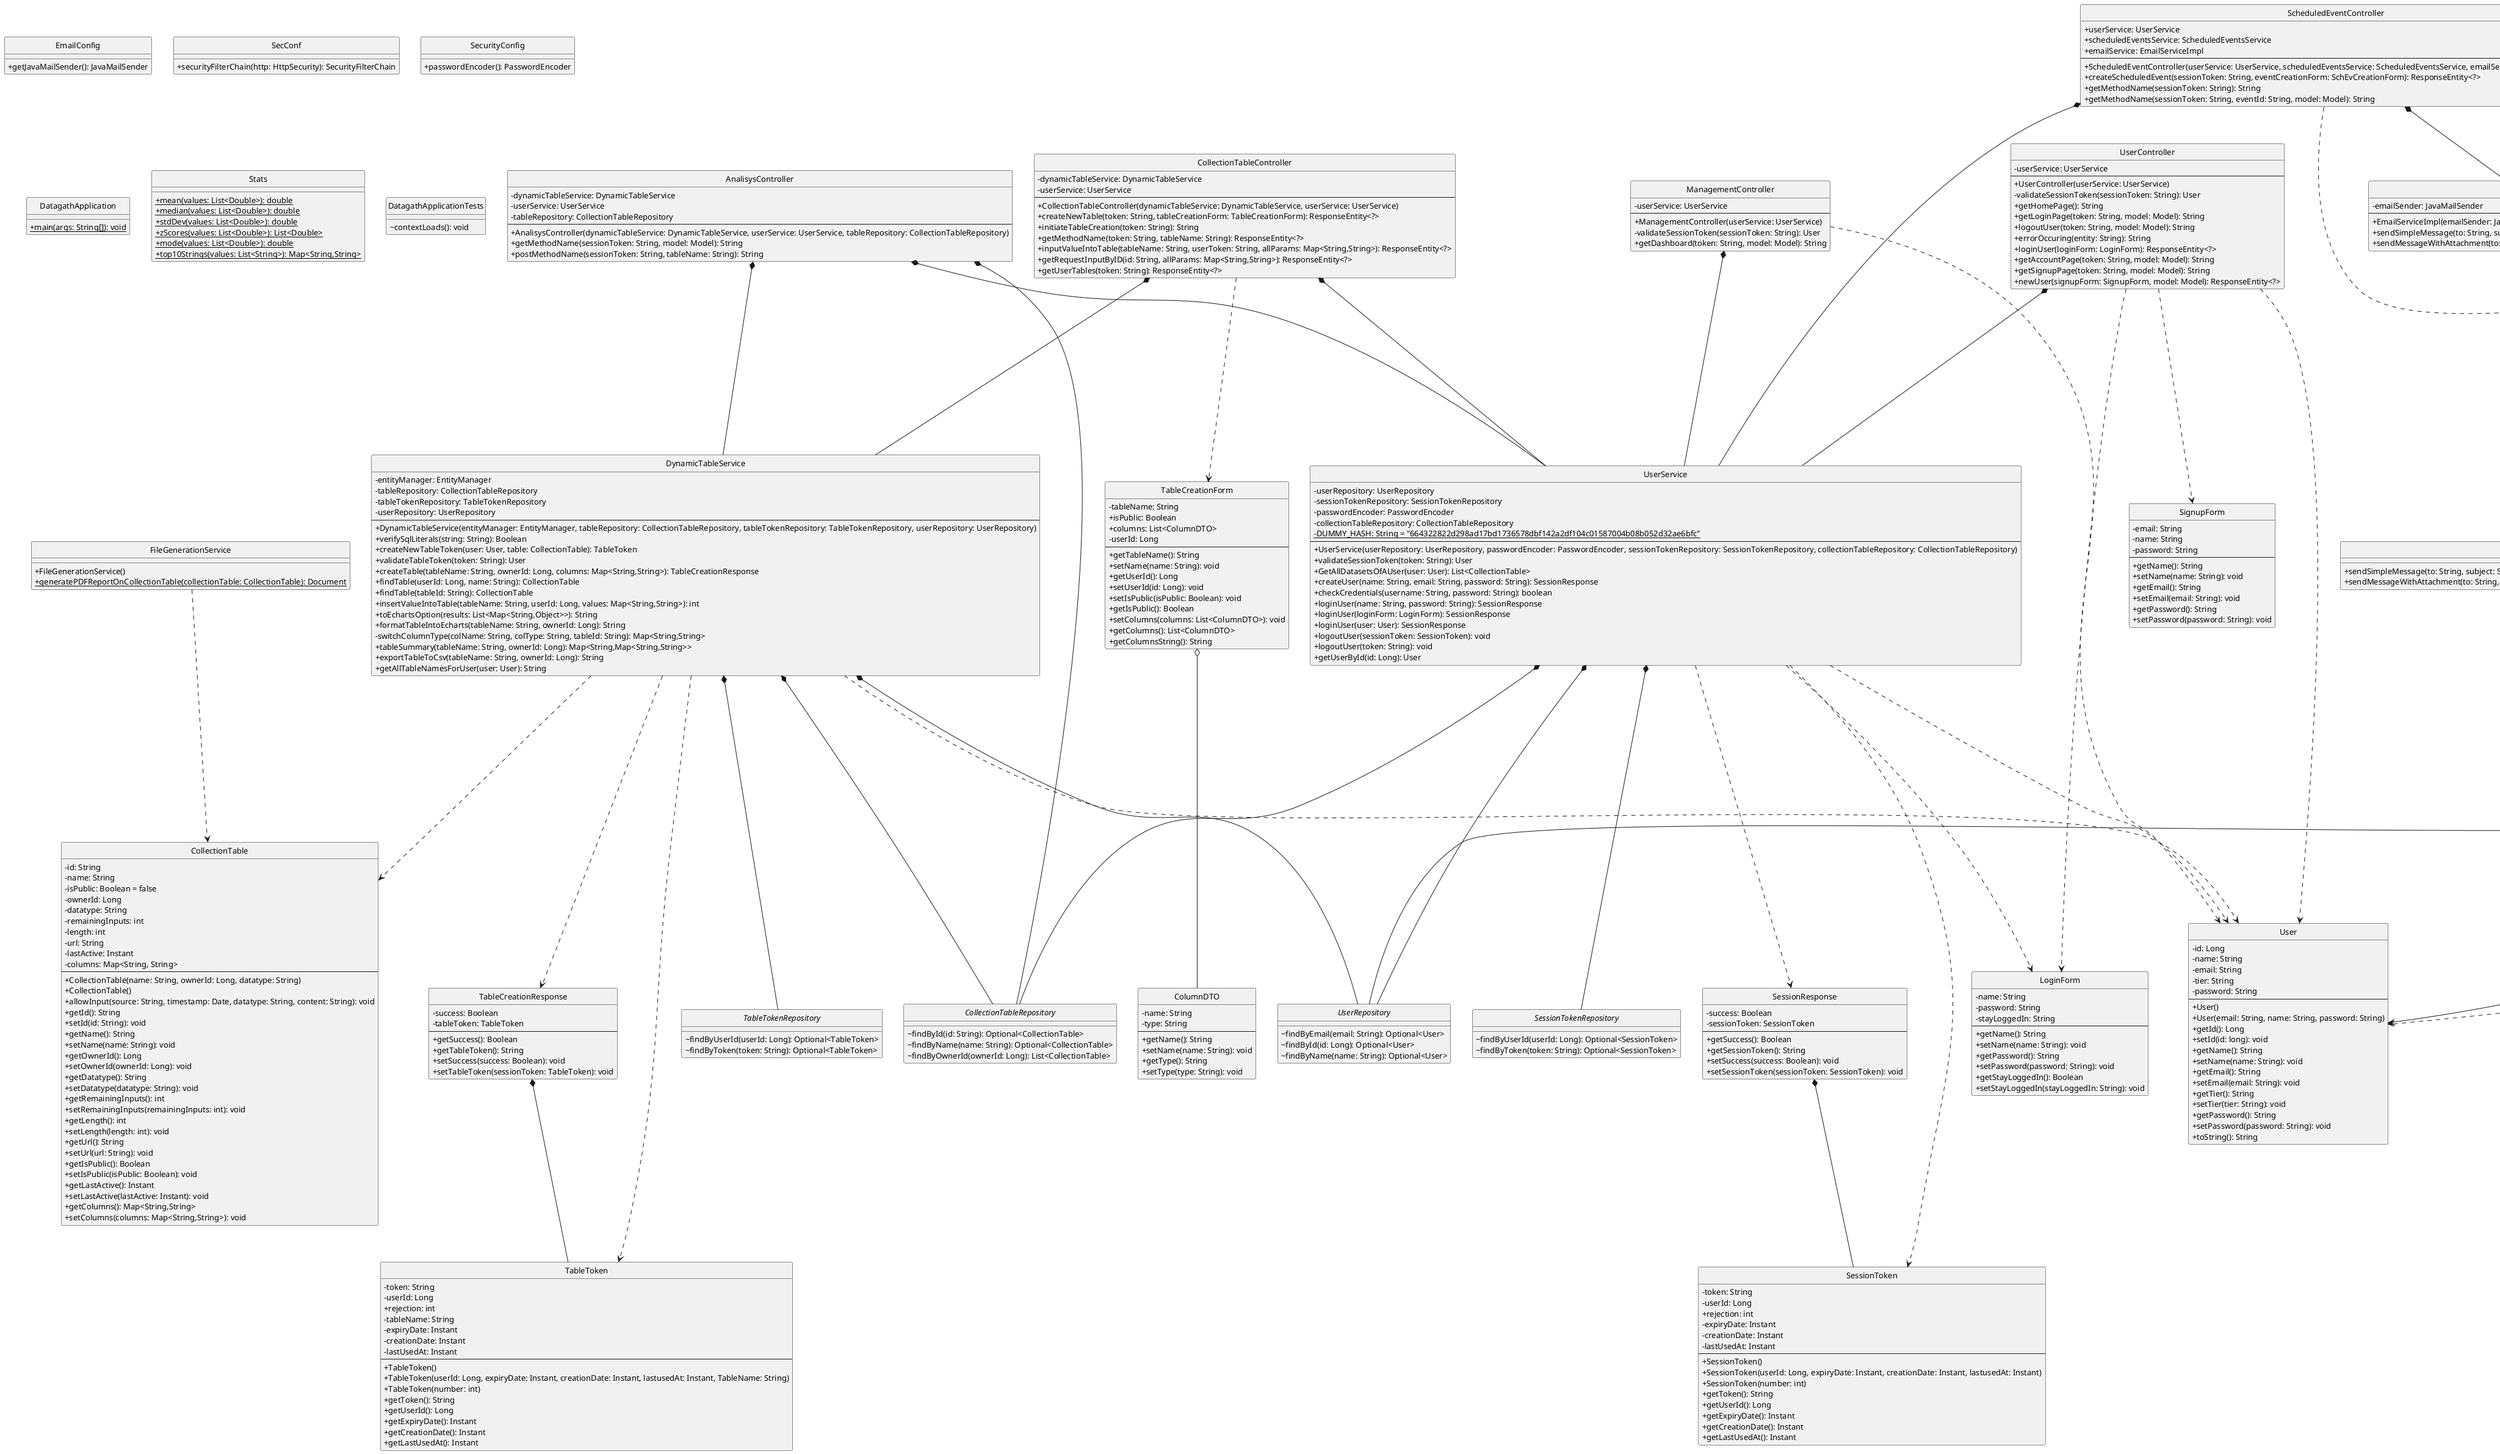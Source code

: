 ' Generated by UML Generator
' Encoded: rHjhS-EsyRj-1IUVg9vyO_jUhkRYncVPENNii-UaIwVJwMGe4fPGauH2WF8fQVpRYmSVM3meokVCf1-ICu7TnM9Vs5r0Fr0M5QpCqW6zn_awAg8iYDE8qZF62hme6Ph699_XNr5mE5ZX10KnBk8K3GOIAhZ88foUa_mEBuFV1a7mOedOtwDDTCs7PoXFK14Enm4S6VnUOyzGB70L9aLnMM2slSGfGyNvAi9vk69iFGu-yl_FgbbERMO30f9oKkTfpISUI95Sv36fEBg5Got-MHwbc6ufnsS5ILDKI1e7oJQFCXpFeqMAPgZOu1YDWuazA61BYee6valx8UQOWFsCreHYHehjE3WNYyGCatmEfmJqWM3VPYdioyqeyF4o2lfpCgmKUutOYYIVeWo5554g0Cazohb6kAtaor6GSLccu-1Q_3EiXwK62DsDBHaIy_LGIw9HZy7Z7wKbANVlMiyWVYdIk40HGv_GWyG9cKCSvmA4St19YcmSpCqXBg7FYAv9Jj55phZPl__RgQ2CSymmfmqGu090Fr2vRBTUFAkkI_PJb9PecZDIRSf4LZ8nL1-bwQs8FPGRJxH-NmshVqvzot6cFwDVIaJPL2pyOJkTX3ZvTg92JP9vQadCHcaiyphAeoNAKCvCeznfQ2xKiCjo3ZOy8YHSlpFDaPnUDLIurSuc4LqjI5GafehTZji6rNY5aZ95oSN6tj-BZlsze02JDc0pvxZ0G9ayA2gu2-rhcgtJHcO-ba9_mDkFbr7GpOdcmP209xeXoITmPuvtiUdZphjZRuStTx0pJNgRW93ateODaVuGa_v8CdJBlISq9N15bZYNCwpd8PMI9Icbz_T6GKL1YfjOf1pvCaHIPqwLf88RILh-fVH_LV_PeVUpE2PbplRQ24URuMLUhlV2oj63P91ArCf2cxyjn8vGE8bOj8pOwcozJd4ihLj5Yjzujibm_7kGYUGkAfQqPk1V_-OaDmGduAWlitmolr76bcjdY4oajclmVL3jNDeys1Yj1dDuXCdL5CwSqx9mvA2-YiLXepytXtNQgOzn0MmvsX8bq_ovkAzpMGklcJ0vWVWpZIT1umCXAOhoYWYOTR5lYSKAQqeyCk9yCcGaGeA8GbT4VSS5hpRah0wL81eNU2tewSEHJCu-a6HhZm95y7_FagJWmGJeWbSZZk7ApZM2QtoFm1BhWcHh1ZZa9i-5fGzjC2r5uYx5C3UiDIuf8vceFLnMS56Bob9fEsE94ohrYnIimAz4Ax2hGLte4Eky4R-riZPbAmbIcRJgiiZeSmwrGa9dZO8jEjgKRGOkAXuA8JGNmxDQmx6TIvjp69ZXOgsfMOJqEOT9Ga8o-bear2WmN4C4qeHj4QXXQE262AIfsxjNmz0H32jGBc5RG3Lkk0n4_ibq7ekC3U5rECF66zUpRRoTiXsqEyxLnw6ATRICOwd3DfOUD1bN7UjgRvyfO2Fqrc70Sk8Qt5n3soLjSS6gzXPKVhMRUICHqxvwxGGaTPO3zDfGLrweVTbRR5AOwXWIURmUTFiSszzoFCl2mGxaSXGmyrodUhDrgrsW962LvB9sfxVbWcThG7EnJC6uHgumPU-RXEpKTNBN8fhNrFULKzU9XUtJYazEAvv3Ytb8kO6paXkr9HhwDcf4ZWfww1A81c2Te6wDxFOwgQdAoEVDtxqyhWL_ehzf1A2tjHEkb5tlcAcDuQJBsopL1Ty7Tr5APH597d9ePEBCC1F_GZXHpZza5uXl1-TCZASeNx9LyraMmEivlp83s71QqvpdjGggCGIjOrHXdVeQWy2cHm5WUXIOB0zT5EHWbARaGMuYfAGiOeqcmndYF6RhiIYka4rr5CIypkQXtkrRKpkCL5xbWdwAzzweNHlkMuy2cTXf0dCTyCs49K60_ncgNv1H6XSqp4cNhK1oLz9g89LgJ3Ce8t8LTdmNOvh9zGr8VKFQLME-WaPhm9BTTivXvTwGPlT8VK7IsKsrSYEj9IO3mQCqWgPvyuXRltuqeiAZimnyT9U1ZrR1z-Wk31rzG-LunXXqPvkLoiNLJeQw_OTQRwgs_b07_cOt-rCMQ7kNLa-ft-mgi8bhMi1nv0fciYkFhYeJqbjZZgJcHO7-WwfDLCS8-hh6nLO4ONXkL6UwDI4yaAi-EMDWMDaYo8gj4PsPKU1OM1YdOzbH81OjuQ8s-RpC5i8mSJKfaWOxNt0cPYAhRTWn0f0qqfOhU_QgaOW-1rEaRzEHAy5zLiNfoPNn_QnA6mLpw-xDMEzFgaMnMfl-rUcRcVnPjHZ3OYyzQZ7PgHusVm52em16SAjEsX4yKl8S2T4JoxuvLiS8R4MBGLqspzW0PiHLhd1pGiLT52F_gm1rgD_XFFcmDPF96tbcHEbx0_kqHN69hmUQBwEi2pA81dPYtFEvTwBERE75pP7TS0K9c7inxuebHruKU51vbu0RqCAtctjtWxUbhX7GU541m-JVWmKuQWFHa_XfqVjpe-C0NiHQRYxSJjTG58YxDMD0TPglWctlm-oN8LKlIjwTgUj_RcyN-kV-ZuMOGnbZfuhgOrI7W-9h0gs3zx2BxNtU5LMmlLXMpqRy3CkWla45ljlEVaclCBUAAAKXDRDWlRi5dj-qnxSYNJ5diJyqMZ4lwejhZGhpt5Uh5RqFOupEGNUzvMmbYKM4VQebO2vY6AknBOWfcPictU2OBrZqVE_Jih4HyBvDLJKt8nVnAYeOLHx5otPQfgnkpscODmkH-vsUWeFlZXHPfFfNWg-Ar4w13y7Tu0DcyKfLll9oWIi3ulA1EMZ0s39pLzGIRbPcMLHi-p2bKR49IeeyooH5tR0xfvkzjYehh3Hj4arwIGgPKu4pq9KPw2zYwYUSUJB3sJf5r_pCK8yFMXPeARMbIGnzPSxgC4yg_7zWjZfZB8fNudLKVsgZ825ncSb-sAJwowe7pHSzsls0UgXgFLojWwA96NOW3V__17E9K_GZulOYOmlGi7DA9UBDuuwbcaUtaqiHdmjsavlzpXX-ku9ipLtBrYV4U0vxhze15B3Lyz6OaqBOuvrNixSqpNukgc0BBrn70Rn6vNM7UJdQ-bn3JwYq3jvXJLZJPUTzC42szTg9xkdK0R4UK5_6FFOdqoeJeVSrG26EAkrpZzp3pLhu5Av4UFRpr2kvG5zHN3AaUeJoMjLSJrED3cocb8twnDFxssYRaYYvaF1squnRbVpkVCXQ4rG7iZZpQhxSV5Ql_rJ7pKaHmeDaoMYMnjql6dijPT-YmqO2iCdTjaETPTBOKpxfRORgrm3spmFKpP0xYzsHbJUkFlboVVtFdp-UpJxMoWs-3xvx-_Rrg-FZa-FZvFYl9r5oz6x1_tlrzisxasHnT_JwE3fExeuENyU7HszEtXqUlbuSdYmEtnmdhuuZz7Pn5ty7MYArYtGBgMs9-3OiGiS-GfJfqDxY6UhfC-XD-XBe7sMkKhqWeJTtPtQcucu4D1Oi4M1_o6WUENebnZC9IMs5udjkjeaeXaIb8PZOqNSQ1uks-cXVXEx4SYo_yprf9mvCxPoGzKlOtIyjEbxEsXVyPYoKYctF8kugr7mgokKLraM3LEw4b4Ad73kHVndW2TuBWR9aWZPx8FmwYma_KNqO-YVaJ3mhwhyC8-kZGoL6OwqsTZeAZAv7k7D4A_4-ojlYh-oA7ptoyg_E2Hm_V_hBmO7p9pGUKFqTk0V47o_zF-_nST6DeJFZXtpvyjH-ApDm_g339Ee44lIaONj_Ds6IwGJq_5QY4yTAWRtGWbdhs1uOp_rDVetfPiEEyIOekIRRnra3yocQtBd-pin-pKIKBQatE0Ftsnf1HklN6FVI1mTEJUczuMPlhYvUjpNxC9mjEH-maT-um3fP59DcyyO7fmcg4yHArwnI-kNB_vu28nouYqeNT-uwhuTL0rX_WTA1P0ZR0rcvZ9uXTqCQpjKNk16ldWGxs3IdFOck2UOtN1qI-3PWrSWRp7de-0vCPMW_y1grpDB_0G
' URL: http://www.plantuml.com/plantuml/uml/rHjhS-EsyRj-1IUVg9vyO_jUhkRYncVPENNii-UaIwVJwMGe4fPGauH2WF8fQVpRYmSVM3meokVCf1-ICu7TnM9Vs5r0Fr0M5QpCqW6zn_awAg8iYDE8qZF62hme6Ph699_XNr5mE5ZX10KnBk8K3GOIAhZ88foUa_mEBuFV1a7mOedOtwDDTCs7PoXFK14Enm4S6VnUOyzGB70L9aLnMM2slSGfGyNvAi9vk69iFGu-yl_FgbbERMO30f9oKkTfpISUI95Sv36fEBg5Got-MHwbc6ufnsS5ILDKI1e7oJQFCXpFeqMAPgZOu1YDWuazA61BYee6valx8UQOWFsCreHYHehjE3WNYyGCatmEfmJqWM3VPYdioyqeyF4o2lfpCgmKUutOYYIVeWo5554g0Cazohb6kAtaor6GSLccu-1Q_3EiXwK62DsDBHaIy_LGIw9HZy7Z7wKbANVlMiyWVYdIk40HGv_GWyG9cKCSvmA4St19YcmSpCqXBg7FYAv9Jj55phZPl__RgQ2CSymmfmqGu090Fr2vRBTUFAkkI_PJb9PecZDIRSf4LZ8nL1-bwQs8FPGRJxH-NmshVqvzot6cFwDVIaJPL2pyOJkTX3ZvTg92JP9vQadCHcaiyphAeoNAKCvCeznfQ2xKiCjo3ZOy8YHSlpFDaPnUDLIurSuc4LqjI5GafehTZji6rNY5aZ95oSN6tj-BZlsze02JDc0pvxZ0G9ayA2gu2-rhcgtJHcO-ba9_mDkFbr7GpOdcmP209xeXoITmPuvtiUdZphjZRuStTx0pJNgRW93ateODaVuGa_v8CdJBlISq9N15bZYNCwpd8PMI9Icbz_T6GKL1YfjOf1pvCaHIPqwLf88RILh-fVH_LV_PeVUpE2PbplRQ24URuMLUhlV2oj63P91ArCf2cxyjn8vGE8bOj8pOwcozJd4ihLj5Yjzujibm_7kGYUGkAfQqPk1V_-OaDmGduAWlitmolr76bcjdY4oajclmVL3jNDeys1Yj1dDuXCdL5CwSqx9mvA2-YiLXepytXtNQgOzn0MmvsX8bq_ovkAzpMGklcJ0vWVWpZIT1umCXAOhoYWYOTR5lYSKAQqeyCk9yCcGaGeA8GbT4VSS5hpRah0wL81eNU2tewSEHJCu-a6HhZm95y7_FagJWmGJeWbSZZk7ApZM2QtoFm1BhWcHh1ZZa9i-5fGzjC2r5uYx5C3UiDIuf8vceFLnMS56Bob9fEsE94ohrYnIimAz4Ax2hGLte4Eky4R-riZPbAmbIcRJgiiZeSmwrGa9dZO8jEjgKRGOkAXuA8JGNmxDQmx6TIvjp69ZXOgsfMOJqEOT9Ga8o-bear2WmN4C4qeHj4QXXQE262AIfsxjNmz0H32jGBc5RG3Lkk0n4_ibq7ekC3U5rECF66zUpRRoTiXsqEyxLnw6ATRICOwd3DfOUD1bN7UjgRvyfO2Fqrc70Sk8Qt5n3soLjSS6gzXPKVhMRUICHqxvwxGGaTPO3zDfGLrweVTbRR5AOwXWIURmUTFiSszzoFCl2mGxaSXGmyrodUhDrgrsW962LvB9sfxVbWcThG7EnJC6uHgumPU-RXEpKTNBN8fhNrFULKzU9XUtJYazEAvv3Ytb8kO6paXkr9HhwDcf4ZWfww1A81c2Te6wDxFOwgQdAoEVDtxqyhWL_ehzf1A2tjHEkb5tlcAcDuQJBsopL1Ty7Tr5APH597d9ePEBCC1F_GZXHpZza5uXl1-TCZASeNx9LyraMmEivlp83s71QqvpdjGggCGIjOrHXdVeQWy2cHm5WUXIOB0zT5EHWbARaGMuYfAGiOeqcmndYF6RhiIYka4rr5CIypkQXtkrRKpkCL5xbWdwAzzweNHlkMuy2cTXf0dCTyCs49K60_ncgNv1H6XSqp4cNhK1oLz9g89LgJ3Ce8t8LTdmNOvh9zGr8VKFQLME-WaPhm9BTTivXvTwGPlT8VK7IsKsrSYEj9IO3mQCqWgPvyuXRltuqeiAZimnyT9U1ZrR1z-Wk31rzG-LunXXqPvkLoiNLJeQw_OTQRwgs_b07_cOt-rCMQ7kNLa-ft-mgi8bhMi1nv0fciYkFhYeJqbjZZgJcHO7-WwfDLCS8-hh6nLO4ONXkL6UwDI4yaAi-EMDWMDaYo8gj4PsPKU1OM1YdOzbH81OjuQ8s-RpC5i8mSJKfaWOxNt0cPYAhRTWn0f0qqfOhU_QgaOW-1rEaRzEHAy5zLiNfoPNn_QnA6mLpw-xDMEzFgaMnMfl-rUcRcVnPjHZ3OYyzQZ7PgHusVm52em16SAjEsX4yKl8S2T4JoxuvLiS8R4MBGLqspzW0PiHLhd1pGiLT52F_gm1rgD_XFFcmDPF96tbcHEbx0_kqHN69hmUQBwEi2pA81dPYtFEvTwBERE75pP7TS0K9c7inxuebHruKU51vbu0RqCAtctjtWxUbhX7GU541m-JVWmKuQWFHa_XfqVjpe-C0NiHQRYxSJjTG58YxDMD0TPglWctlm-oN8LKlIjwTgUj_RcyN-kV-ZuMOGnbZfuhgOrI7W-9h0gs3zx2BxNtU5LMmlLXMpqRy3CkWla45ljlEVaclCBUAAAKXDRDWlRi5dj-qnxSYNJ5diJyqMZ4lwejhZGhpt5Uh5RqFOupEGNUzvMmbYKM4VQebO2vY6AknBOWfcPictU2OBrZqVE_Jih4HyBvDLJKt8nVnAYeOLHx5otPQfgnkpscODmkH-vsUWeFlZXHPfFfNWg-Ar4w13y7Tu0DcyKfLll9oWIi3ulA1EMZ0s39pLzGIRbPcMLHi-p2bKR49IeeyooH5tR0xfvkzjYehh3Hj4arwIGgPKu4pq9KPw2zYwYUSUJB3sJf5r_pCK8yFMXPeARMbIGnzPSxgC4yg_7zWjZfZB8fNudLKVsgZ825ncSb-sAJwowe7pHSzsls0UgXgFLojWwA96NOW3V__17E9K_GZulOYOmlGi7DA9UBDuuwbcaUtaqiHdmjsavlzpXX-ku9ipLtBrYV4U0vxhze15B3Lyz6OaqBOuvrNixSqpNukgc0BBrn70Rn6vNM7UJdQ-bn3JwYq3jvXJLZJPUTzC42szTg9xkdK0R4UK5_6FFOdqoeJeVSrG26EAkrpZzp3pLhu5Av4UFRpr2kvG5zHN3AaUeJoMjLSJrED3cocb8twnDFxssYRaYYvaF1squnRbVpkVCXQ4rG7iZZpQhxSV5Ql_rJ7pKaHmeDaoMYMnjql6dijPT-YmqO2iCdTjaETPTBOKpxfRORgrm3spmFKpP0xYzsHbJUkFlboVVtFdp-UpJxMoWs-3xvx-_Rrg-FZa-FZvFYl9r5oz6x1_tlrzisxasHnT_JwE3fExeuENyU7HszEtXqUlbuSdYmEtnmdhuuZz7Pn5ty7MYArYtGBgMs9-3OiGiS-GfJfqDxY6UhfC-XD-XBe7sMkKhqWeJTtPtQcucu4D1Oi4M1_o6WUENebnZC9IMs5udjkjeaeXaIb8PZOqNSQ1uks-cXVXEx4SYo_yprf9mvCxPoGzKlOtIyjEbxEsXVyPYoKYctF8kugr7mgokKLraM3LEw4b4Ad73kHVndW2TuBWR9aWZPx8FmwYma_KNqO-YVaJ3mhwhyC8-kZGoL6OwqsTZeAZAv7k7D4A_4-ojlYh-oA7ptoyg_E2Hm_V_hBmO7p9pGUKFqTk0V47o_zF-_nST6DeJFZXtpvyjH-ApDm_g339Ee44lIaONj_Ds6IwGJq_5QY4yTAWRtGWbdhs1uOp_rDVetfPiEEyIOekIRRnra3yocQtBd-pin-pKIKBQatE0Ftsnf1HklN6FVI1mTEJUczuMPlhYvUjpNxC9mjEH-maT-um3fP59DcyyO7fmcg4yHArwnI-kNB_vu28nouYqeNT-uwhuTL0rX_WTA1P0ZR0rcvZ9uXTqCQpjKNk16ldWGxs3IdFOck2UOtN1qI-3PWrSWRp7de-0vCPMW_y1grpDB_0G
' Generated on: 2025-09-06T00:00:37.850332500

@startuml
!pragma layout svg
skinparam classFontSize 15
skinparam classAttributeIconSize 0
skinparam classAttributeFontSize 13
hide circle

class EmailConfig {
  +getJavaMailSender(): JavaMailSender
}

class SecConf {
  +securityFilterChain(http: HttpSecurity): SecurityFilterChain
}

class SecurityConfig {
  +passwordEncoder(): PasswordEncoder
}

class AnalisysController {
  -dynamicTableService: DynamicTableService
  -userService: UserService
  -tableRepository: CollectionTableRepository
  --
  +AnalisysController(dynamicTableService: DynamicTableService, userService: UserService, tableRepository: CollectionTableRepository)
  +getMethodName(sessionToken: String, model: Model): String
  +postMethodName(sessionToken: String, tableName: String): String
}

class CollectionTableController {
  -dynamicTableService: DynamicTableService
  -userService: UserService
  --
  +CollectionTableController(dynamicTableService: DynamicTableService, userService: UserService)
  +createNewTable(token: String, tableCreationForm: TableCreationForm): ResponseEntity<?>
  +initiateTableCreation(token: String): String
  +getMethodName(token: String, tableName: String): ResponseEntity<?>
  +inputValueIntoTable(tableName: String, userToken: String, allParams: Map<String,String>): ResponseEntity<?>
  +getRequestInputByID(id: String, allParams: Map<String,String>): ResponseEntity<?>
  +getUserTables(token: String): ResponseEntity<?>
}

class ManagementController {
  -userService: UserService
  --
  +ManagementController(userService: UserService)
  -validateSessionToken(sessionToken: String): User
  +getDashboard(token: String, model: Model): String
}

class ScheduledEventController {
  +userService: UserService
  +scheduledEventsService: ScheduledEventsService
  +emailService: EmailServiceImpl
  --
  +ScheduledEventController(userService: UserService, scheduledEventsService: ScheduledEventsService, emailService: EmailServiceImpl)
  +createScheduledEvent(sessionToken: String, eventCreationForm: SchEvCreationForm): ResponseEntity<?>
  +getMethodName(sessionToken: String): String
  +getMethodName(sessionToken: String, eventId: String, model: Model): String
}

class UserController {
  -userService: UserService
  --
  +UserController(userService: UserService)
  -validateSessionToken(sessionToken: String): User
  +getHomePage(): String
  +getLoginPage(token: String, model: Model): String
  +logoutUser(token: String, model: Model): String
  +errorOccuring(entity: String): String
  +loginUser(loginForm: LoginForm): ResponseEntity<?>
  +getAccountPage(token: String, model: Model): String
  +getSignupPage(token: String, model: Model): String
  +newUser(signupForm: SignupForm, model: Model): ResponseEntity<?>
}

class DatagathApplication {
  +{static} main(args: String[]): void
}

class ColumnDTO {
  -name: String
  -type: String
  --
  +getName(): String
  +setName(name: String): void
  +getType(): String
  +setType(type: String): void
}

class LoginForm {
  -name: String
  -password: String
  -stayLoggedIn: String
  --
  +getName(): String
  +setName(name: String): void
  +getPassword(): String
  +setPassword(password: String): void
  +getStayLoggedIn(): Boolean
  +setStayLoggedIn(stayLoggedIn: String): void
}

class SchEvCreationForm {
  -eventName: String
  -userId: Long
  -cronString: String
  -description: String
  -actionBody: String
  -action: String
  -pingAddress: String
  -sendAddress: String
  -model: String
  -apikey: String
  -prompt: String
  -dataset: String
  -visualisationType: String
  -customcode: String
  --
  +getEventName(): String
  +setEventName(eventName: String): void
  +getUserId(): Long
  +setUserId(userId: Long): void
  +getCronString(): String
  +setCronString(cronString: String): void
  +getDescription(): String
  +setDescription(description: String): void
  +getActionBody(): String
  +setActionBody(actionBody: String): void
  +getAction(): String
  +setAction(action: String): void
  +getPingAddress(): String
  +setPingAddress(pingAddress: String): void
  +getSendAddress(): String
  +setSendAddress(sendAddress: String): void
  +getModel(): String
  +setModel(model: String): void
  +getApikey(): String
  +setApikey(apikey: String): void
  +getPrompt(): String
  +setPrompt(prompt: String): void
  +getDataset(): String
  +setDataset(dataset: String): void
  +getVisualisationType(): String
  +setVisualisationType(visualisationType: String): void
  +getCustomcode(): String
  +setCustomcode(customcode: String): void
}

class SchEvCreationResponse {
  -success: Boolean
  -eventId: Long
  --
  +getSuccess(): Boolean
  +getEventId(): Long
  +setSuccess(success: Boolean): void
  +setEventId(eventId: Long): void
}

class SessionResponse {
  -success: Boolean
  -sessionToken: SessionToken
  --
  +getSuccess(): Boolean
  +getSessionToken(): String
  +setSuccess(success: Boolean): void
  +setSessionToken(sessionToken: SessionToken): void
}

class SignupForm {
  -email: String
  -name: String
  -password: String
  --
  +getName(): String
  +setName(name: String): void
  +getEmail(): String
  +setEmail(email: String): void
  +getPassword(): String
  +setPassword(password: String): void
}

class TableCreationForm {
  -tableName: String
  +isPublic: Boolean
  +columns: List<ColumnDTO>
  -userId: Long
  --
  +getTableName(): String
  +setName(name: String): void
  +getUserId(): Long
  +setUserId(id: Long): void
  +setIsPublic(isPublic: Boolean): void
  +getIsPublic(): Boolean
  +setColumns(columns: List<ColumnDTO>): void
  +getColumns(): List<ColumnDTO>
  +getColumnsString(): String
}

class TableCreationResponse {
  -success: Boolean
  -tableToken: TableToken
  --
  +getSuccess(): Boolean
  +getTableToken(): String
  +setSuccess(success: Boolean): void
  +setTableToken(sessionToken: TableToken): void
}

class CollectionTable {
  -id: String
  -name: String
  -isPublic: Boolean = false
  -ownerId: Long
  -datatype: String
  -remainingInputs: int
  -length: int
  -url: String
  -lastActive: Instant
  -columns: Map<String, String>
  --
  +CollectionTable(name: String, ownerId: Long, datatype: String)
  +CollectionTable()
  +allowInput(source: String, timestamp: Date, datatype: String, content: String): void
  +getId(): String
  +setId(id: String): void
  +getName(): String
  +setName(name: String): void
  +getOwnerId(): Long
  +setOwnerId(ownerId: Long): void
  +getDatatype(): String
  +setDatatype(datatype: String): void
  +getRemainingInputs(): int
  +setRemainingInputs(remainingInputs: int): void
  +getLength(): int
  +setLength(length: int): void
  +getUrl(): String
  +setUrl(url: String): void
  +getIsPublic(): Boolean
  +setIsPublic(isPublic: Boolean): void
  +getLastActive(): Instant
  +setLastActive(lastActive: Instant): void
  +getColumns(): Map<String,String>
  +setColumns(columns: Map<String,String>): void
}

class ScheduledEvent {
  ~owner: User
  ~id: Long
  ~name: String
  ~cronString: String
  ~description: String
  ~action: String
  ~actionBody: String
  --
  +ScheduledEvent()
  +ScheduledEvent(name: String, cronString: String, owner: User)
  +getOwner(): User
  +setOwner(owner: User): void
  +getName(): String
  +setName(name: String): void
  +getCronString(): String
  +setCronString(cronString: String): void
  +getDescription(): String
  +setDescription(description: String): void
  +getAction(): String
  +setAction(action: String): void
  +setActionBody(actionBody: String): void
  +getActionBody(): String
  +getId(): Long
  +setId(id: Long): void
}

class SessionToken {
  -token: String
  -userId: Long
  +rejection: int
  -expiryDate: Instant
  -creationDate: Instant
  -lastUsedAt: Instant
  --
  +SessionToken()
  +SessionToken(userId: Long, expiryDate: Instant, creationDate: Instant, lastusedAt: Instant)
  +SessionToken(number: int)
  +getToken(): String
  +getUserId(): Long
  +getExpiryDate(): Instant
  +getCreationDate(): Instant
  +getLastUsedAt(): Instant
}

class TableToken {
  -token: String
  -userId: Long
  +rejection: int
  -tableName: String
  -expiryDate: Instant
  -creationDate: Instant
  -lastUsedAt: Instant
  --
  +TableToken()
  +TableToken(userId: Long, expiryDate: Instant, creationDate: Instant, lastusedAt: Instant, TableName: String)
  +TableToken(number: int)
  +getToken(): String
  +getUserId(): Long
  +getExpiryDate(): Instant
  +getCreationDate(): Instant
  +getLastUsedAt(): Instant
}

class User {
  -id: Long
  -name: String
  -email: String
  -tier: String
  -password: String
  --
  +User()
  +User(email: String, name: String, password: String)
  +getId(): Long
  +setId(id: long): void
  +getName(): String
  +setName(name: String): void
  +getEmail(): String
  +setEmail(email: String): void
  +getTier(): String
  +setTier(tier: String): void
  +getPassword(): String
  +setPassword(password: String): void
  +toString(): String
}

interface CollectionTableRepository {
  ~findById(id: String): Optional<CollectionTable>
  ~findByName(name: String): Optional<CollectionTable>
  ~findByOwnerId(ownerId: Long): List<CollectionTable>
}

interface ScheduledEventsRepository {
  ~findByOwner(user: User): Optional<ScheduledEvent>
  ~findByName(token: String): List<ScheduledEvent>
  ~findById(id: Long): Optional<ScheduledEvent>
}

interface SessionTokenRepository {
  ~findByUserId(userId: Long): Optional<SessionToken>
  ~findByToken(token: String): Optional<SessionToken>
}

interface TableTokenRepository {
  ~findByUserId(userId: Long): Optional<TableToken>
  ~findByToken(token: String): Optional<TableToken>
}

interface UserRepository {
  ~findByEmail(email: String): Optional<User>
  ~findById(id: Long): Optional<User>
  ~findByName(name: String): Optional<User>
}

class DynamicTableService {
  -entityManager: EntityManager
  -tableRepository: CollectionTableRepository
  -tableTokenRepository: TableTokenRepository
  -userRepository: UserRepository
  --
  +DynamicTableService(entityManager: EntityManager, tableRepository: CollectionTableRepository, tableTokenRepository: TableTokenRepository, userRepository: UserRepository)
  +verifySqlLiterals(string: String): Boolean
  +createNewTableToken(user: User, table: CollectionTable): TableToken
  +validateTableToken(token: String): User
  +createTable(tableName: String, ownerId: Long, columns: Map<String,String>): TableCreationResponse
  +findTable(userId: Long, name: String): CollectionTable
  +findTable(tableId: String): CollectionTable
  +insertValueIntoTable(tableName: String, userId: Long, values: Map<String,String>): int
  +toEchartsOption(results: List<Map<String,Object>>): String
  +formatTableIntoEcharts(tableName: String, ownerId: Long): String
  -switchColumnType(colName: String, colType: String, tableId: String): Map<String,String>
  +tableSummary(tableName: String, ownerId: Long): Map<String,Map<String,String>>
  +exportTableToCsv(tableName: String, ownerId: Long): String
  +getAllTableNamesForUser(user: User): String
}

interface EmailService {
  +sendSimpleMessage(to: String, subject: String, text: String): void
  +sendMessageWithAttachment(to: String, subject: String, text: String, document: Document): void
}

class EmailServiceImpl {
  -emailSender: JavaMailSender
  --
  +EmailServiceImpl(emailSender: JavaMailSender)
  +sendSimpleMessage(to: String, subject: String, text: String): void
  +sendMessageWithAttachment(to: String, subject: String, text: String, document: Document): void
}

class FileGenerationService {
  +FileGenerationService()
  +{static} generatePDFReportOnCollectionTable(collectionTable: CollectionTable): Document
}

class NetworkActionsService {
  +emailService: EmailServiceImpl
  --
  +NetworkActionsService(emailService: EmailServiceImpl)
  +{static} llm_response(model: String, apikey: String, prompt: String): String
  +{static} sendResponse(response: String, sendAddress: String): void
  +sendResponse(document: Document, sendAddress: String): void
}

class ScheduledEventsService {
  -scheduledEventsRepository: ScheduledEventsRepository
  -taskScheduler: TaskScheduler
  -userRepository: UserRepository
  --
  +ScheduledEventsService(scheduledEventsRepository: ScheduledEventsRepository, taskScheduler: TaskScheduler, userRepository: UserRepository)
  +executeEvent(event: ScheduledEvent): void
  +executeEventById(id: Long): void
  +startPayloadExecution(action: String, actionParams: Map<String,String>): void
  +insertIntoSchedule(event: ScheduledEvent, eventBody: Map<String,String>): ScheduledEvent
  +createNewScheduledEvent(creationForm: SchEvCreationForm, eventBody: Map<String,String>): SchEvCreationResponse
}

class UserService {
  -userRepository: UserRepository
  -sessionTokenRepository: SessionTokenRepository
  -passwordEncoder: PasswordEncoder
  -collectionTableRepository: CollectionTableRepository
  -{static} DUMMY_HASH: String = "664322822d298ad17bd1736578dbf142a2df104c01587004b08b052d32ae6bfc"
  --
  +UserService(userRepository: UserRepository, passwordEncoder: PasswordEncoder, sessionTokenRepository: SessionTokenRepository, collectionTableRepository: CollectionTableRepository)
  +validateSessionToken(token: String): User
  +GetAllDatasetsOfAUser(user: User): List<CollectionTable>
  +createUser(name: String, email: String, password: String): SessionResponse
  +checkCredentials(username: String, password: String): boolean
  +loginUser(name: String, password: String): SessionResponse
  +loginUser(loginForm: LoginForm): SessionResponse
  +loginUser(user: User): SessionResponse
  +logoutUser(sessionToken: SessionToken): void
  +logoutUser(token: String): void
  +getUserById(id: Long): User
}

class Stats {
  +{static} mean(values: List<Double>): double
  +{static} median(values: List<Double>): double
  +{static} stdDev(values: List<Double>): double
  +{static} zScores(values: List<Double>): List<Double>
  +{static} mode(values: List<Double>): double
  +{static} top10Strings(values: List<String>): Map<String,String>
}

class DatagathApplicationTests {
  ~contextLoads(): void
}

AnalisysController *-- DynamicTableService
AnalisysController *-- UserService
AnalisysController *-- CollectionTableRepository
CollectionTableController *-- DynamicTableService
CollectionTableController *-- UserService
CollectionTableController ..> TableCreationForm
ManagementController *-- UserService
ManagementController ..> User
ScheduledEventController *-- UserService
ScheduledEventController *-- ScheduledEventsService
ScheduledEventController *-- EmailServiceImpl
ScheduledEventController ..> SchEvCreationForm
UserController *-- UserService
UserController ..> User
UserController ..> LoginForm
UserController ..> SignupForm
SessionResponse *-- SessionToken
TableCreationForm o-- ColumnDTO
TableCreationResponse *-- TableToken
ScheduledEvent --> User
ScheduledEventsRepository ..> User
DynamicTableService *-- CollectionTableRepository
DynamicTableService *-- TableTokenRepository
DynamicTableService *-- UserRepository
DynamicTableService ..> User
DynamicTableService ..> CollectionTable
DynamicTableService ..> TableToken
DynamicTableService ..> TableCreationResponse
EmailServiceImpl ..|> EmailService
FileGenerationService ..> CollectionTable
NetworkActionsService *-- EmailServiceImpl
ScheduledEventsService *-- ScheduledEventsRepository
ScheduledEventsService *-- UserRepository
ScheduledEventsService ..> ScheduledEvent
ScheduledEventsService ..> SchEvCreationForm
ScheduledEventsService ..> SchEvCreationResponse
UserService *-- UserRepository
UserService *-- SessionTokenRepository
UserService *-- CollectionTableRepository
UserService ..> User
UserService ..> SessionResponse
UserService ..> LoginForm
UserService ..> SessionToken
@enduml
